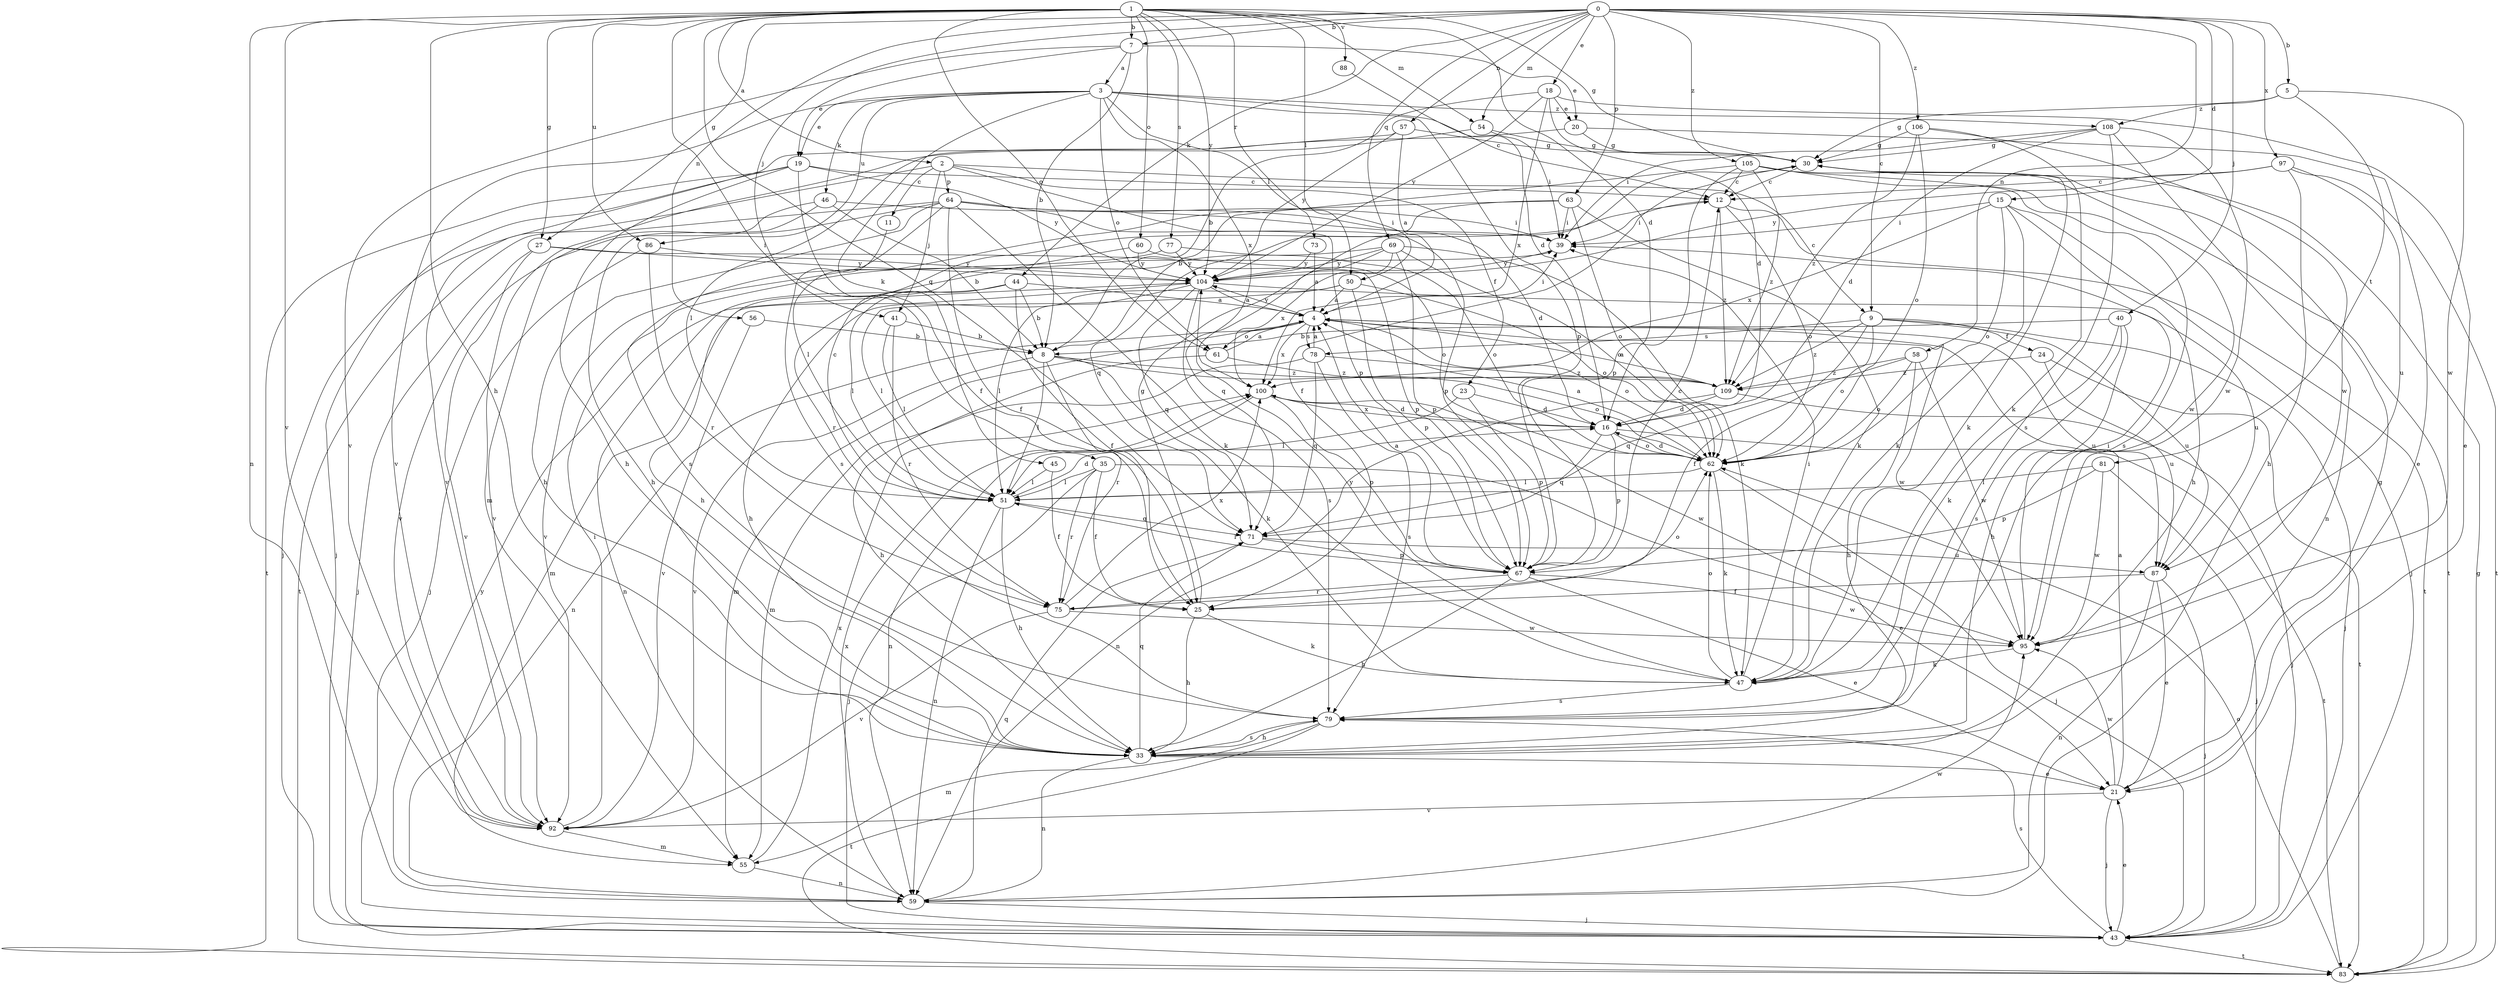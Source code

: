 strict digraph  {
0;
1;
2;
3;
4;
5;
7;
8;
9;
11;
12;
15;
16;
18;
19;
20;
21;
23;
24;
25;
27;
30;
33;
35;
39;
40;
41;
43;
44;
45;
46;
47;
50;
51;
54;
55;
56;
57;
58;
59;
60;
61;
62;
63;
64;
67;
69;
71;
73;
75;
77;
78;
79;
81;
83;
86;
87;
88;
92;
95;
97;
100;
104;
105;
106;
108;
109;
0 -> 5  [label=b];
0 -> 7  [label=b];
0 -> 9  [label=c];
0 -> 15  [label=d];
0 -> 18  [label=e];
0 -> 27  [label=g];
0 -> 40  [label=j];
0 -> 41  [label=j];
0 -> 44  [label=k];
0 -> 54  [label=m];
0 -> 56  [label=n];
0 -> 57  [label=n];
0 -> 58  [label=n];
0 -> 63  [label=p];
0 -> 69  [label=q];
0 -> 97  [label=x];
0 -> 105  [label=z];
0 -> 106  [label=z];
1 -> 2  [label=a];
1 -> 7  [label=b];
1 -> 16  [label=d];
1 -> 27  [label=g];
1 -> 30  [label=g];
1 -> 33  [label=h];
1 -> 35  [label=i];
1 -> 50  [label=l];
1 -> 54  [label=m];
1 -> 59  [label=n];
1 -> 60  [label=o];
1 -> 61  [label=o];
1 -> 71  [label=q];
1 -> 73  [label=r];
1 -> 77  [label=s];
1 -> 86  [label=u];
1 -> 88  [label=v];
1 -> 92  [label=v];
1 -> 104  [label=y];
2 -> 9  [label=c];
2 -> 11  [label=c];
2 -> 23  [label=f];
2 -> 41  [label=j];
2 -> 43  [label=j];
2 -> 64  [label=p];
2 -> 67  [label=p];
3 -> 12  [label=c];
3 -> 19  [label=e];
3 -> 45  [label=k];
3 -> 46  [label=k];
3 -> 50  [label=l];
3 -> 61  [label=o];
3 -> 67  [label=p];
3 -> 86  [label=u];
3 -> 92  [label=v];
3 -> 100  [label=x];
3 -> 108  [label=z];
4 -> 39  [label=i];
4 -> 55  [label=m];
4 -> 59  [label=n];
4 -> 61  [label=o];
4 -> 62  [label=o];
4 -> 78  [label=s];
4 -> 87  [label=u];
4 -> 95  [label=w];
4 -> 100  [label=x];
4 -> 104  [label=y];
5 -> 30  [label=g];
5 -> 81  [label=t];
5 -> 95  [label=w];
5 -> 108  [label=z];
7 -> 3  [label=a];
7 -> 8  [label=b];
7 -> 19  [label=e];
7 -> 20  [label=e];
7 -> 92  [label=v];
8 -> 47  [label=k];
8 -> 51  [label=l];
8 -> 62  [label=o];
8 -> 75  [label=r];
8 -> 92  [label=v];
8 -> 109  [label=z];
9 -> 24  [label=f];
9 -> 25  [label=f];
9 -> 43  [label=j];
9 -> 62  [label=o];
9 -> 78  [label=s];
9 -> 87  [label=u];
9 -> 109  [label=z];
11 -> 79  [label=s];
12 -> 39  [label=i];
12 -> 62  [label=o];
12 -> 83  [label=t];
12 -> 109  [label=z];
15 -> 33  [label=h];
15 -> 39  [label=i];
15 -> 43  [label=j];
15 -> 47  [label=k];
15 -> 62  [label=o];
15 -> 100  [label=x];
16 -> 62  [label=o];
16 -> 67  [label=p];
16 -> 71  [label=q];
16 -> 83  [label=t];
16 -> 100  [label=x];
18 -> 8  [label=b];
18 -> 16  [label=d];
18 -> 20  [label=e];
18 -> 21  [label=e];
18 -> 100  [label=x];
18 -> 104  [label=y];
19 -> 12  [label=c];
19 -> 25  [label=f];
19 -> 33  [label=h];
19 -> 43  [label=j];
19 -> 83  [label=t];
19 -> 104  [label=y];
20 -> 21  [label=e];
20 -> 30  [label=g];
20 -> 92  [label=v];
21 -> 4  [label=a];
21 -> 30  [label=g];
21 -> 43  [label=j];
21 -> 92  [label=v];
21 -> 95  [label=w];
23 -> 16  [label=d];
23 -> 51  [label=l];
23 -> 67  [label=p];
24 -> 83  [label=t];
24 -> 87  [label=u];
24 -> 109  [label=z];
25 -> 30  [label=g];
25 -> 33  [label=h];
25 -> 47  [label=k];
27 -> 43  [label=j];
27 -> 67  [label=p];
27 -> 92  [label=v];
27 -> 104  [label=y];
30 -> 12  [label=c];
30 -> 25  [label=f];
30 -> 47  [label=k];
33 -> 21  [label=e];
33 -> 59  [label=n];
33 -> 71  [label=q];
33 -> 79  [label=s];
35 -> 21  [label=e];
35 -> 25  [label=f];
35 -> 43  [label=j];
35 -> 51  [label=l];
35 -> 75  [label=r];
39 -> 104  [label=y];
40 -> 8  [label=b];
40 -> 33  [label=h];
40 -> 47  [label=k];
40 -> 79  [label=s];
41 -> 8  [label=b];
41 -> 51  [label=l];
41 -> 75  [label=r];
43 -> 21  [label=e];
43 -> 79  [label=s];
43 -> 83  [label=t];
44 -> 4  [label=a];
44 -> 8  [label=b];
44 -> 25  [label=f];
44 -> 51  [label=l];
44 -> 59  [label=n];
45 -> 25  [label=f];
45 -> 51  [label=l];
46 -> 8  [label=b];
46 -> 33  [label=h];
46 -> 39  [label=i];
46 -> 92  [label=v];
47 -> 39  [label=i];
47 -> 62  [label=o];
47 -> 79  [label=s];
47 -> 104  [label=y];
50 -> 4  [label=a];
50 -> 33  [label=h];
50 -> 51  [label=l];
50 -> 62  [label=o];
50 -> 67  [label=p];
51 -> 12  [label=c];
51 -> 16  [label=d];
51 -> 33  [label=h];
51 -> 59  [label=n];
51 -> 71  [label=q];
54 -> 30  [label=g];
54 -> 39  [label=i];
54 -> 55  [label=m];
55 -> 59  [label=n];
55 -> 100  [label=x];
56 -> 8  [label=b];
56 -> 92  [label=v];
57 -> 4  [label=a];
57 -> 30  [label=g];
57 -> 51  [label=l];
57 -> 104  [label=y];
58 -> 33  [label=h];
58 -> 62  [label=o];
58 -> 71  [label=q];
58 -> 95  [label=w];
58 -> 109  [label=z];
59 -> 43  [label=j];
59 -> 71  [label=q];
59 -> 95  [label=w];
59 -> 100  [label=x];
59 -> 104  [label=y];
60 -> 62  [label=o];
60 -> 75  [label=r];
60 -> 104  [label=y];
61 -> 4  [label=a];
61 -> 33  [label=h];
61 -> 109  [label=z];
62 -> 4  [label=a];
62 -> 16  [label=d];
62 -> 43  [label=j];
62 -> 47  [label=k];
62 -> 51  [label=l];
63 -> 39  [label=i];
63 -> 47  [label=k];
63 -> 51  [label=l];
63 -> 62  [label=o];
63 -> 71  [label=q];
64 -> 16  [label=d];
64 -> 25  [label=f];
64 -> 33  [label=h];
64 -> 39  [label=i];
64 -> 47  [label=k];
64 -> 67  [label=p];
64 -> 79  [label=s];
64 -> 83  [label=t];
64 -> 92  [label=v];
67 -> 4  [label=a];
67 -> 12  [label=c];
67 -> 21  [label=e];
67 -> 33  [label=h];
67 -> 51  [label=l];
67 -> 75  [label=r];
67 -> 95  [label=w];
69 -> 33  [label=h];
69 -> 47  [label=k];
69 -> 62  [label=o];
69 -> 67  [label=p];
69 -> 71  [label=q];
69 -> 100  [label=x];
69 -> 104  [label=y];
71 -> 67  [label=p];
71 -> 87  [label=u];
73 -> 4  [label=a];
73 -> 104  [label=y];
75 -> 62  [label=o];
75 -> 92  [label=v];
75 -> 95  [label=w];
75 -> 100  [label=x];
77 -> 62  [label=o];
77 -> 92  [label=v];
77 -> 104  [label=y];
78 -> 4  [label=a];
78 -> 55  [label=m];
78 -> 71  [label=q];
78 -> 79  [label=s];
78 -> 109  [label=z];
79 -> 33  [label=h];
79 -> 55  [label=m];
79 -> 83  [label=t];
81 -> 43  [label=j];
81 -> 51  [label=l];
81 -> 67  [label=p];
81 -> 95  [label=w];
83 -> 30  [label=g];
83 -> 62  [label=o];
86 -> 43  [label=j];
86 -> 75  [label=r];
86 -> 104  [label=y];
87 -> 21  [label=e];
87 -> 25  [label=f];
87 -> 43  [label=j];
87 -> 59  [label=n];
88 -> 16  [label=d];
92 -> 39  [label=i];
92 -> 55  [label=m];
95 -> 39  [label=i];
95 -> 47  [label=k];
97 -> 12  [label=c];
97 -> 33  [label=h];
97 -> 83  [label=t];
97 -> 87  [label=u];
97 -> 104  [label=y];
100 -> 16  [label=d];
100 -> 59  [label=n];
100 -> 67  [label=p];
100 -> 95  [label=w];
104 -> 4  [label=a];
104 -> 51  [label=l];
104 -> 55  [label=m];
104 -> 71  [label=q];
104 -> 79  [label=s];
104 -> 87  [label=u];
105 -> 8  [label=b];
105 -> 12  [label=c];
105 -> 67  [label=p];
105 -> 79  [label=s];
105 -> 83  [label=t];
105 -> 95  [label=w];
105 -> 109  [label=z];
106 -> 30  [label=g];
106 -> 47  [label=k];
106 -> 62  [label=o];
106 -> 95  [label=w];
106 -> 109  [label=z];
108 -> 16  [label=d];
108 -> 30  [label=g];
108 -> 39  [label=i];
108 -> 59  [label=n];
108 -> 79  [label=s];
108 -> 95  [label=w];
109 -> 4  [label=a];
109 -> 16  [label=d];
109 -> 43  [label=j];
109 -> 59  [label=n];
}

